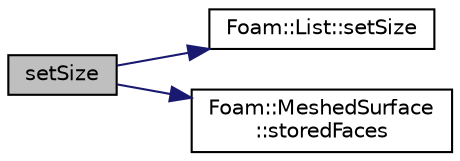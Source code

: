 digraph "setSize"
{
  bgcolor="transparent";
  edge [fontname="Helvetica",fontsize="10",labelfontname="Helvetica",labelfontsize="10"];
  node [fontname="Helvetica",fontsize="10",shape=record];
  rankdir="LR";
  Node2009 [label="setSize",height=0.2,width=0.4,color="black", fillcolor="grey75", style="filled", fontcolor="black"];
  Node2009 -> Node2010 [color="midnightblue",fontsize="10",style="solid",fontname="Helvetica"];
  Node2010 [label="Foam::List::setSize",height=0.2,width=0.4,color="black",URL="$a26833.html#aedb985ffeaf1bdbfeccc2a8730405703",tooltip="Reset size of List. "];
  Node2009 -> Node2011 [color="midnightblue",fontsize="10",style="solid",fontname="Helvetica"];
  Node2011 [label="Foam::MeshedSurface\l::storedFaces",height=0.2,width=0.4,color="black",URL="$a30833.html#aba1de32362845ea07612cbb52d6d19f0",tooltip="Non-const access to the faces. "];
}

